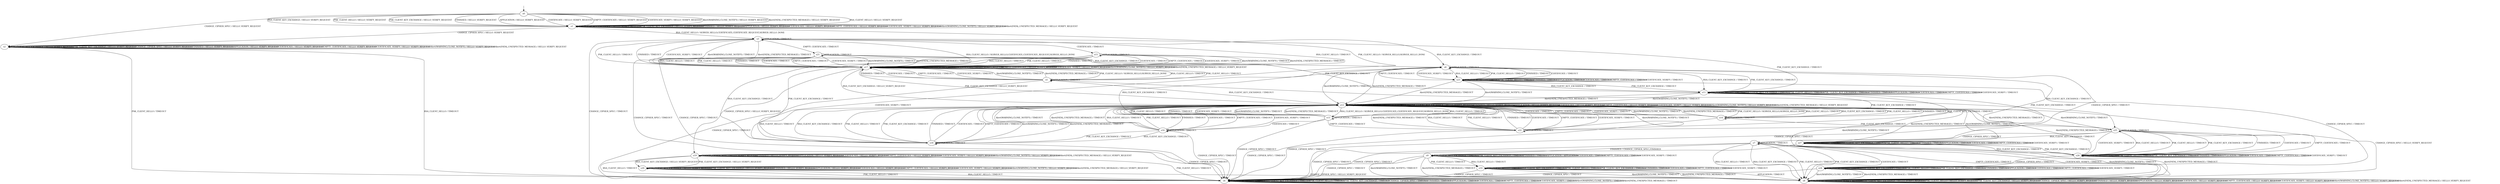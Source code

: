 digraph h10 {
s0 [label="s0"];
s1 [label="s1"];
s2 [label="s2"];
s3 [label="s3"];
s4 [label="s4"];
s5 [label="s5"];
s6 [label="s6"];
s11 [label="s11"];
s12 [label="s12"];
s15 [label="s15"];
s17 [label="s17"];
s21 [label="s21"];
s25 [label="s25"];
s7 [label="s7"];
s13 [label="s13"];
s14 [label="s14"];
s18 [label="s18"];
s19 [label="s19"];
s23 [label="s23"];
s26 [label="s26"];
s27 [label="s27"];
s8 [label="s8"];
s9 [label="s9"];
s16 [label="s16"];
s20 [label="s20"];
s22 [label="s22"];
s24 [label="s24"];
s10 [label="s10"];
s0 -> s1 [label="RSA_CLIENT_HELLO / HELLO_VERIFY_REQUEST"];
s0 -> s1 [label="RSA_CLIENT_KEY_EXCHANGE / HELLO_VERIFY_REQUEST"];
s0 -> s1 [label="PSK_CLIENT_HELLO / HELLO_VERIFY_REQUEST"];
s0 -> s1 [label="PSK_CLIENT_KEY_EXCHANGE / HELLO_VERIFY_REQUEST"];
s0 -> s2 [label="CHANGE_CIPHER_SPEC / HELLO_VERIFY_REQUEST"];
s0 -> s1 [label="FINISHED / HELLO_VERIFY_REQUEST"];
s0 -> s1 [label="APPLICATION / HELLO_VERIFY_REQUEST"];
s0 -> s1 [label="CERTIFICATE / HELLO_VERIFY_REQUEST"];
s0 -> s1 [label="EMPTY_CERTIFICATE / HELLO_VERIFY_REQUEST"];
s0 -> s1 [label="CERTIFICATE_VERIFY / HELLO_VERIFY_REQUEST"];
s0 -> s1 [label="Alert(WARNING,CLOSE_NOTIFY) / HELLO_VERIFY_REQUEST"];
s0 -> s1 [label="Alert(FATAL,UNEXPECTED_MESSAGE) / HELLO_VERIFY_REQUEST"];
s1 -> s3 [label="RSA_CLIENT_HELLO / SERVER_HELLO,CERTIFICATE,CERTIFICATE_REQUEST,SERVER_HELLO_DONE"];
s1 -> s1 [label="RSA_CLIENT_KEY_EXCHANGE / HELLO_VERIFY_REQUEST"];
s1 -> s5 [label="PSK_CLIENT_HELLO / SERVER_HELLO,SERVER_HELLO_DONE"];
s1 -> s1 [label="PSK_CLIENT_KEY_EXCHANGE / HELLO_VERIFY_REQUEST"];
s1 -> s2 [label="CHANGE_CIPHER_SPEC / HELLO_VERIFY_REQUEST"];
s1 -> s1 [label="FINISHED / HELLO_VERIFY_REQUEST"];
s1 -> s1 [label="APPLICATION / HELLO_VERIFY_REQUEST"];
s1 -> s1 [label="CERTIFICATE / HELLO_VERIFY_REQUEST"];
s1 -> s1 [label="EMPTY_CERTIFICATE / HELLO_VERIFY_REQUEST"];
s1 -> s1 [label="CERTIFICATE_VERIFY / HELLO_VERIFY_REQUEST"];
s1 -> s1 [label="Alert(WARNING,CLOSE_NOTIFY) / HELLO_VERIFY_REQUEST"];
s1 -> s1 [label="Alert(FATAL,UNEXPECTED_MESSAGE) / HELLO_VERIFY_REQUEST"];
s2 -> s4 [label="RSA_CLIENT_HELLO / TIMEOUT"];
s2 -> s2 [label="RSA_CLIENT_KEY_EXCHANGE / HELLO_VERIFY_REQUEST"];
s2 -> s4 [label="PSK_CLIENT_HELLO / TIMEOUT"];
s2 -> s2 [label="PSK_CLIENT_KEY_EXCHANGE / HELLO_VERIFY_REQUEST"];
s2 -> s2 [label="CHANGE_CIPHER_SPEC / HELLO_VERIFY_REQUEST"];
s2 -> s2 [label="FINISHED / HELLO_VERIFY_REQUEST"];
s2 -> s2 [label="APPLICATION / HELLO_VERIFY_REQUEST"];
s2 -> s2 [label="CERTIFICATE / HELLO_VERIFY_REQUEST"];
s2 -> s2 [label="EMPTY_CERTIFICATE / HELLO_VERIFY_REQUEST"];
s2 -> s2 [label="CERTIFICATE_VERIFY / HELLO_VERIFY_REQUEST"];
s2 -> s2 [label="Alert(WARNING,CLOSE_NOTIFY) / HELLO_VERIFY_REQUEST"];
s2 -> s2 [label="Alert(FATAL,UNEXPECTED_MESSAGE) / HELLO_VERIFY_REQUEST"];
s3 -> s17 [label="RSA_CLIENT_HELLO / TIMEOUT"];
s3 -> s6 [label="RSA_CLIENT_KEY_EXCHANGE / TIMEOUT"];
s3 -> s17 [label="PSK_CLIENT_HELLO / TIMEOUT"];
s3 -> s11 [label="PSK_CLIENT_KEY_EXCHANGE / TIMEOUT"];
s3 -> s4 [label="CHANGE_CIPHER_SPEC / TIMEOUT"];
s3 -> s17 [label="FINISHED / TIMEOUT"];
s3 -> s3 [label="APPLICATION / TIMEOUT"];
s3 -> s15 [label="CERTIFICATE / TIMEOUT"];
s3 -> s21 [label="EMPTY_CERTIFICATE / TIMEOUT"];
s3 -> s17 [label="CERTIFICATE_VERIFY / TIMEOUT"];
s3 -> s17 [label="Alert(WARNING,CLOSE_NOTIFY) / TIMEOUT"];
s3 -> s17 [label="Alert(FATAL,UNEXPECTED_MESSAGE) / TIMEOUT"];
s4 -> s4 [label="RSA_CLIENT_HELLO / TIMEOUT"];
s4 -> s4 [label="RSA_CLIENT_KEY_EXCHANGE / TIMEOUT"];
s4 -> s4 [label="PSK_CLIENT_HELLO / TIMEOUT"];
s4 -> s4 [label="PSK_CLIENT_KEY_EXCHANGE / TIMEOUT"];
s4 -> s4 [label="CHANGE_CIPHER_SPEC / TIMEOUT"];
s4 -> s4 [label="FINISHED / TIMEOUT"];
s4 -> s4 [label="APPLICATION / TIMEOUT"];
s4 -> s4 [label="CERTIFICATE / TIMEOUT"];
s4 -> s4 [label="EMPTY_CERTIFICATE / TIMEOUT"];
s4 -> s4 [label="CERTIFICATE_VERIFY / TIMEOUT"];
s4 -> s4 [label="Alert(WARNING,CLOSE_NOTIFY) / TIMEOUT"];
s4 -> s4 [label="Alert(FATAL,UNEXPECTED_MESSAGE) / TIMEOUT"];
s5 -> s17 [label="RSA_CLIENT_HELLO / TIMEOUT"];
s5 -> s12 [label="RSA_CLIENT_KEY_EXCHANGE / TIMEOUT"];
s5 -> s17 [label="PSK_CLIENT_HELLO / TIMEOUT"];
s5 -> s25 [label="PSK_CLIENT_KEY_EXCHANGE / TIMEOUT"];
s5 -> s4 [label="CHANGE_CIPHER_SPEC / TIMEOUT"];
s5 -> s17 [label="FINISHED / TIMEOUT"];
s5 -> s5 [label="APPLICATION / TIMEOUT"];
s5 -> s17 [label="CERTIFICATE / TIMEOUT"];
s5 -> s17 [label="EMPTY_CERTIFICATE / TIMEOUT"];
s5 -> s17 [label="CERTIFICATE_VERIFY / TIMEOUT"];
s5 -> s17 [label="Alert(WARNING,CLOSE_NOTIFY) / TIMEOUT"];
s5 -> s17 [label="Alert(FATAL,UNEXPECTED_MESSAGE) / TIMEOUT"];
s6 -> s23 [label="RSA_CLIENT_HELLO / TIMEOUT"];
s6 -> s11 [label="RSA_CLIENT_KEY_EXCHANGE / TIMEOUT"];
s6 -> s23 [label="PSK_CLIENT_HELLO / TIMEOUT"];
s6 -> s11 [label="PSK_CLIENT_KEY_EXCHANGE / TIMEOUT"];
s6 -> s7 [label="CHANGE_CIPHER_SPEC / TIMEOUT"];
s6 -> s23 [label="FINISHED / TIMEOUT"];
s6 -> s6 [label="APPLICATION / TIMEOUT"];
s6 -> s23 [label="CERTIFICATE / TIMEOUT"];
s6 -> s23 [label="EMPTY_CERTIFICATE / TIMEOUT"];
s6 -> s23 [label="CERTIFICATE_VERIFY / TIMEOUT"];
s6 -> s12 [label="Alert(WARNING,CLOSE_NOTIFY) / TIMEOUT"];
s6 -> s12 [label="Alert(FATAL,UNEXPECTED_MESSAGE) / TIMEOUT"];
s11 -> s11 [label="RSA_CLIENT_HELLO / TIMEOUT"];
s11 -> s11 [label="RSA_CLIENT_KEY_EXCHANGE / TIMEOUT"];
s11 -> s11 [label="PSK_CLIENT_HELLO / TIMEOUT"];
s11 -> s11 [label="PSK_CLIENT_KEY_EXCHANGE / TIMEOUT"];
s11 -> s4 [label="CHANGE_CIPHER_SPEC / TIMEOUT"];
s11 -> s11 [label="FINISHED / TIMEOUT"];
s11 -> s11 [label="APPLICATION / TIMEOUT"];
s11 -> s11 [label="CERTIFICATE / TIMEOUT"];
s11 -> s11 [label="EMPTY_CERTIFICATE / TIMEOUT"];
s11 -> s11 [label="CERTIFICATE_VERIFY / TIMEOUT"];
s11 -> s12 [label="Alert(WARNING,CLOSE_NOTIFY) / TIMEOUT"];
s11 -> s12 [label="Alert(FATAL,UNEXPECTED_MESSAGE) / TIMEOUT"];
s12 -> s13 [label="RSA_CLIENT_HELLO / SERVER_HELLO,CERTIFICATE,CERTIFICATE_REQUEST,SERVER_HELLO_DONE"];
s12 -> s12 [label="RSA_CLIENT_KEY_EXCHANGE / HELLO_VERIFY_REQUEST"];
s12 -> s14 [label="PSK_CLIENT_HELLO / SERVER_HELLO,SERVER_HELLO_DONE"];
s12 -> s12 [label="PSK_CLIENT_KEY_EXCHANGE / HELLO_VERIFY_REQUEST"];
s12 -> s8 [label="CHANGE_CIPHER_SPEC / HELLO_VERIFY_REQUEST"];
s12 -> s12 [label="FINISHED / HELLO_VERIFY_REQUEST"];
s12 -> s12 [label="APPLICATION / HELLO_VERIFY_REQUEST"];
s12 -> s12 [label="CERTIFICATE / HELLO_VERIFY_REQUEST"];
s12 -> s12 [label="EMPTY_CERTIFICATE / HELLO_VERIFY_REQUEST"];
s12 -> s12 [label="CERTIFICATE_VERIFY / HELLO_VERIFY_REQUEST"];
s12 -> s12 [label="Alert(WARNING,CLOSE_NOTIFY) / HELLO_VERIFY_REQUEST"];
s12 -> s12 [label="Alert(FATAL,UNEXPECTED_MESSAGE) / HELLO_VERIFY_REQUEST"];
s15 -> s17 [label="RSA_CLIENT_HELLO / TIMEOUT"];
s15 -> s18 [label="RSA_CLIENT_KEY_EXCHANGE / TIMEOUT"];
s15 -> s17 [label="PSK_CLIENT_HELLO / TIMEOUT"];
s15 -> s18 [label="PSK_CLIENT_KEY_EXCHANGE / TIMEOUT"];
s15 -> s4 [label="CHANGE_CIPHER_SPEC / TIMEOUT"];
s15 -> s17 [label="FINISHED / TIMEOUT"];
s15 -> s15 [label="APPLICATION / TIMEOUT"];
s15 -> s17 [label="CERTIFICATE / TIMEOUT"];
s15 -> s17 [label="EMPTY_CERTIFICATE / TIMEOUT"];
s15 -> s17 [label="CERTIFICATE_VERIFY / TIMEOUT"];
s15 -> s17 [label="Alert(WARNING,CLOSE_NOTIFY) / TIMEOUT"];
s15 -> s17 [label="Alert(FATAL,UNEXPECTED_MESSAGE) / TIMEOUT"];
s17 -> s3 [label="RSA_CLIENT_HELLO / SERVER_HELLO,CERTIFICATE,CERTIFICATE_REQUEST,SERVER_HELLO_DONE"];
s17 -> s12 [label="RSA_CLIENT_KEY_EXCHANGE / HELLO_VERIFY_REQUEST"];
s17 -> s5 [label="PSK_CLIENT_HELLO / SERVER_HELLO,SERVER_HELLO_DONE"];
s17 -> s12 [label="PSK_CLIENT_KEY_EXCHANGE / HELLO_VERIFY_REQUEST"];
s17 -> s19 [label="CHANGE_CIPHER_SPEC / HELLO_VERIFY_REQUEST"];
s17 -> s17 [label="FINISHED / HELLO_VERIFY_REQUEST"];
s17 -> s17 [label="APPLICATION / HELLO_VERIFY_REQUEST"];
s17 -> s17 [label="CERTIFICATE / HELLO_VERIFY_REQUEST"];
s17 -> s17 [label="EMPTY_CERTIFICATE / HELLO_VERIFY_REQUEST"];
s17 -> s17 [label="CERTIFICATE_VERIFY / HELLO_VERIFY_REQUEST"];
s17 -> s17 [label="Alert(WARNING,CLOSE_NOTIFY) / HELLO_VERIFY_REQUEST"];
s17 -> s17 [label="Alert(FATAL,UNEXPECTED_MESSAGE) / HELLO_VERIFY_REQUEST"];
s21 -> s17 [label="RSA_CLIENT_HELLO / TIMEOUT"];
s21 -> s6 [label="RSA_CLIENT_KEY_EXCHANGE / TIMEOUT"];
s21 -> s17 [label="PSK_CLIENT_HELLO / TIMEOUT"];
s21 -> s11 [label="PSK_CLIENT_KEY_EXCHANGE / TIMEOUT"];
s21 -> s4 [label="CHANGE_CIPHER_SPEC / TIMEOUT"];
s21 -> s17 [label="FINISHED / TIMEOUT"];
s21 -> s21 [label="APPLICATION / TIMEOUT"];
s21 -> s17 [label="CERTIFICATE / TIMEOUT"];
s21 -> s17 [label="EMPTY_CERTIFICATE / TIMEOUT"];
s21 -> s17 [label="CERTIFICATE_VERIFY / TIMEOUT"];
s21 -> s17 [label="Alert(WARNING,CLOSE_NOTIFY) / TIMEOUT"];
s21 -> s17 [label="Alert(FATAL,UNEXPECTED_MESSAGE) / TIMEOUT"];
s25 -> s26 [label="RSA_CLIENT_HELLO / TIMEOUT"];
s25 -> s27 [label="RSA_CLIENT_KEY_EXCHANGE / TIMEOUT"];
s25 -> s26 [label="PSK_CLIENT_HELLO / TIMEOUT"];
s25 -> s26 [label="PSK_CLIENT_KEY_EXCHANGE / TIMEOUT"];
s25 -> s7 [label="CHANGE_CIPHER_SPEC / TIMEOUT"];
s25 -> s26 [label="FINISHED / TIMEOUT"];
s25 -> s25 [label="APPLICATION / TIMEOUT"];
s25 -> s26 [label="CERTIFICATE / TIMEOUT"];
s25 -> s26 [label="EMPTY_CERTIFICATE / TIMEOUT"];
s25 -> s26 [label="CERTIFICATE_VERIFY / TIMEOUT"];
s25 -> s12 [label="Alert(WARNING,CLOSE_NOTIFY) / TIMEOUT"];
s25 -> s12 [label="Alert(FATAL,UNEXPECTED_MESSAGE) / TIMEOUT"];
s7 -> s8 [label="RSA_CLIENT_HELLO / TIMEOUT"];
s7 -> s8 [label="RSA_CLIENT_KEY_EXCHANGE / TIMEOUT"];
s7 -> s8 [label="PSK_CLIENT_HELLO / TIMEOUT"];
s7 -> s8 [label="PSK_CLIENT_KEY_EXCHANGE / TIMEOUT"];
s7 -> s4 [label="CHANGE_CIPHER_SPEC / TIMEOUT"];
s7 -> s9 [label="FINISHED / CHANGE_CIPHER_SPEC,FINISHED"];
s7 -> s7 [label="APPLICATION / TIMEOUT"];
s7 -> s8 [label="CERTIFICATE / TIMEOUT"];
s7 -> s8 [label="EMPTY_CERTIFICATE / TIMEOUT"];
s7 -> s8 [label="CERTIFICATE_VERIFY / TIMEOUT"];
s7 -> s8 [label="Alert(WARNING,CLOSE_NOTIFY) / TIMEOUT"];
s7 -> s8 [label="Alert(FATAL,UNEXPECTED_MESSAGE) / TIMEOUT"];
s13 -> s12 [label="RSA_CLIENT_HELLO / TIMEOUT"];
s13 -> s6 [label="RSA_CLIENT_KEY_EXCHANGE / TIMEOUT"];
s13 -> s12 [label="PSK_CLIENT_HELLO / TIMEOUT"];
s13 -> s11 [label="PSK_CLIENT_KEY_EXCHANGE / TIMEOUT"];
s13 -> s4 [label="CHANGE_CIPHER_SPEC / TIMEOUT"];
s13 -> s12 [label="FINISHED / TIMEOUT"];
s13 -> s13 [label="APPLICATION / TIMEOUT"];
s13 -> s16 [label="CERTIFICATE / TIMEOUT"];
s13 -> s22 [label="EMPTY_CERTIFICATE / TIMEOUT"];
s13 -> s12 [label="CERTIFICATE_VERIFY / TIMEOUT"];
s13 -> s12 [label="Alert(WARNING,CLOSE_NOTIFY) / TIMEOUT"];
s13 -> s12 [label="Alert(FATAL,UNEXPECTED_MESSAGE) / TIMEOUT"];
s14 -> s12 [label="RSA_CLIENT_HELLO / TIMEOUT"];
s14 -> s12 [label="RSA_CLIENT_KEY_EXCHANGE / TIMEOUT"];
s14 -> s12 [label="PSK_CLIENT_HELLO / TIMEOUT"];
s14 -> s25 [label="PSK_CLIENT_KEY_EXCHANGE / TIMEOUT"];
s14 -> s4 [label="CHANGE_CIPHER_SPEC / TIMEOUT"];
s14 -> s12 [label="FINISHED / TIMEOUT"];
s14 -> s14 [label="APPLICATION / TIMEOUT"];
s14 -> s12 [label="CERTIFICATE / TIMEOUT"];
s14 -> s12 [label="EMPTY_CERTIFICATE / TIMEOUT"];
s14 -> s12 [label="CERTIFICATE_VERIFY / TIMEOUT"];
s14 -> s12 [label="Alert(WARNING,CLOSE_NOTIFY) / TIMEOUT"];
s14 -> s12 [label="Alert(FATAL,UNEXPECTED_MESSAGE) / TIMEOUT"];
s18 -> s12 [label="RSA_CLIENT_HELLO / TIMEOUT"];
s18 -> s12 [label="RSA_CLIENT_KEY_EXCHANGE / TIMEOUT"];
s18 -> s12 [label="PSK_CLIENT_HELLO / TIMEOUT"];
s18 -> s12 [label="PSK_CLIENT_KEY_EXCHANGE / TIMEOUT"];
s18 -> s4 [label="CHANGE_CIPHER_SPEC / TIMEOUT"];
s18 -> s12 [label="FINISHED / TIMEOUT"];
s18 -> s18 [label="APPLICATION / TIMEOUT"];
s18 -> s12 [label="CERTIFICATE / TIMEOUT"];
s18 -> s12 [label="EMPTY_CERTIFICATE / TIMEOUT"];
s18 -> s6 [label="CERTIFICATE_VERIFY / TIMEOUT"];
s18 -> s12 [label="Alert(WARNING,CLOSE_NOTIFY) / TIMEOUT"];
s18 -> s12 [label="Alert(FATAL,UNEXPECTED_MESSAGE) / TIMEOUT"];
s19 -> s4 [label="RSA_CLIENT_HELLO / TIMEOUT"];
s19 -> s20 [label="RSA_CLIENT_KEY_EXCHANGE / HELLO_VERIFY_REQUEST"];
s19 -> s4 [label="PSK_CLIENT_HELLO / TIMEOUT"];
s19 -> s20 [label="PSK_CLIENT_KEY_EXCHANGE / HELLO_VERIFY_REQUEST"];
s19 -> s19 [label="CHANGE_CIPHER_SPEC / HELLO_VERIFY_REQUEST"];
s19 -> s19 [label="FINISHED / HELLO_VERIFY_REQUEST"];
s19 -> s19 [label="APPLICATION / HELLO_VERIFY_REQUEST"];
s19 -> s19 [label="CERTIFICATE / HELLO_VERIFY_REQUEST"];
s19 -> s19 [label="EMPTY_CERTIFICATE / HELLO_VERIFY_REQUEST"];
s19 -> s19 [label="CERTIFICATE_VERIFY / HELLO_VERIFY_REQUEST"];
s19 -> s19 [label="Alert(WARNING,CLOSE_NOTIFY) / HELLO_VERIFY_REQUEST"];
s19 -> s19 [label="Alert(FATAL,UNEXPECTED_MESSAGE) / HELLO_VERIFY_REQUEST"];
s23 -> s23 [label="RSA_CLIENT_HELLO / TIMEOUT"];
s23 -> s11 [label="RSA_CLIENT_KEY_EXCHANGE / TIMEOUT"];
s23 -> s23 [label="PSK_CLIENT_HELLO / TIMEOUT"];
s23 -> s11 [label="PSK_CLIENT_KEY_EXCHANGE / TIMEOUT"];
s23 -> s24 [label="CHANGE_CIPHER_SPEC / TIMEOUT"];
s23 -> s23 [label="FINISHED / TIMEOUT"];
s23 -> s23 [label="APPLICATION / TIMEOUT"];
s23 -> s23 [label="CERTIFICATE / TIMEOUT"];
s23 -> s23 [label="EMPTY_CERTIFICATE / TIMEOUT"];
s23 -> s23 [label="CERTIFICATE_VERIFY / TIMEOUT"];
s23 -> s12 [label="Alert(WARNING,CLOSE_NOTIFY) / TIMEOUT"];
s23 -> s12 [label="Alert(FATAL,UNEXPECTED_MESSAGE) / TIMEOUT"];
s26 -> s26 [label="RSA_CLIENT_HELLO / TIMEOUT"];
s26 -> s27 [label="RSA_CLIENT_KEY_EXCHANGE / TIMEOUT"];
s26 -> s26 [label="PSK_CLIENT_HELLO / TIMEOUT"];
s26 -> s26 [label="PSK_CLIENT_KEY_EXCHANGE / TIMEOUT"];
s26 -> s24 [label="CHANGE_CIPHER_SPEC / TIMEOUT"];
s26 -> s26 [label="FINISHED / TIMEOUT"];
s26 -> s26 [label="APPLICATION / TIMEOUT"];
s26 -> s26 [label="CERTIFICATE / TIMEOUT"];
s26 -> s26 [label="EMPTY_CERTIFICATE / TIMEOUT"];
s26 -> s26 [label="CERTIFICATE_VERIFY / TIMEOUT"];
s26 -> s12 [label="Alert(WARNING,CLOSE_NOTIFY) / TIMEOUT"];
s26 -> s12 [label="Alert(FATAL,UNEXPECTED_MESSAGE) / TIMEOUT"];
s27 -> s27 [label="RSA_CLIENT_HELLO / TIMEOUT"];
s27 -> s27 [label="RSA_CLIENT_KEY_EXCHANGE / TIMEOUT"];
s27 -> s27 [label="PSK_CLIENT_HELLO / TIMEOUT"];
s27 -> s26 [label="PSK_CLIENT_KEY_EXCHANGE / TIMEOUT"];
s27 -> s4 [label="CHANGE_CIPHER_SPEC / TIMEOUT"];
s27 -> s27 [label="FINISHED / TIMEOUT"];
s27 -> s27 [label="APPLICATION / TIMEOUT"];
s27 -> s27 [label="CERTIFICATE / TIMEOUT"];
s27 -> s27 [label="EMPTY_CERTIFICATE / TIMEOUT"];
s27 -> s27 [label="CERTIFICATE_VERIFY / TIMEOUT"];
s27 -> s12 [label="Alert(WARNING,CLOSE_NOTIFY) / TIMEOUT"];
s27 -> s12 [label="Alert(FATAL,UNEXPECTED_MESSAGE) / TIMEOUT"];
s8 -> s8 [label="RSA_CLIENT_HELLO / HELLO_VERIFY_REQUEST"];
s8 -> s8 [label="RSA_CLIENT_KEY_EXCHANGE / HELLO_VERIFY_REQUEST"];
s8 -> s8 [label="PSK_CLIENT_HELLO / HELLO_VERIFY_REQUEST"];
s8 -> s8 [label="PSK_CLIENT_KEY_EXCHANGE / HELLO_VERIFY_REQUEST"];
s8 -> s8 [label="CHANGE_CIPHER_SPEC / HELLO_VERIFY_REQUEST"];
s8 -> s8 [label="FINISHED / HELLO_VERIFY_REQUEST"];
s8 -> s8 [label="APPLICATION / HELLO_VERIFY_REQUEST"];
s8 -> s8 [label="CERTIFICATE / HELLO_VERIFY_REQUEST"];
s8 -> s8 [label="EMPTY_CERTIFICATE / HELLO_VERIFY_REQUEST"];
s8 -> s8 [label="CERTIFICATE_VERIFY / HELLO_VERIFY_REQUEST"];
s8 -> s8 [label="Alert(WARNING,CLOSE_NOTIFY) / HELLO_VERIFY_REQUEST"];
s8 -> s8 [label="Alert(FATAL,UNEXPECTED_MESSAGE) / HELLO_VERIFY_REQUEST"];
s9 -> s10 [label="RSA_CLIENT_HELLO / TIMEOUT"];
s9 -> s9 [label="RSA_CLIENT_KEY_EXCHANGE / TIMEOUT"];
s9 -> s10 [label="PSK_CLIENT_HELLO / TIMEOUT"];
s9 -> s9 [label="PSK_CLIENT_KEY_EXCHANGE / TIMEOUT"];
s9 -> s4 [label="CHANGE_CIPHER_SPEC / TIMEOUT"];
s9 -> s9 [label="FINISHED / TIMEOUT"];
s9 -> s9 [label="APPLICATION / APPLICATION"];
s9 -> s9 [label="CERTIFICATE / TIMEOUT"];
s9 -> s9 [label="EMPTY_CERTIFICATE / TIMEOUT"];
s9 -> s9 [label="CERTIFICATE_VERIFY / TIMEOUT"];
s9 -> s8 [label="Alert(WARNING,CLOSE_NOTIFY) / TIMEOUT"];
s9 -> s8 [label="Alert(FATAL,UNEXPECTED_MESSAGE) / TIMEOUT"];
s16 -> s12 [label="RSA_CLIENT_HELLO / TIMEOUT"];
s16 -> s18 [label="RSA_CLIENT_KEY_EXCHANGE / TIMEOUT"];
s16 -> s12 [label="PSK_CLIENT_HELLO / TIMEOUT"];
s16 -> s18 [label="PSK_CLIENT_KEY_EXCHANGE / TIMEOUT"];
s16 -> s4 [label="CHANGE_CIPHER_SPEC / TIMEOUT"];
s16 -> s12 [label="FINISHED / TIMEOUT"];
s16 -> s16 [label="APPLICATION / TIMEOUT"];
s16 -> s12 [label="CERTIFICATE / TIMEOUT"];
s16 -> s12 [label="EMPTY_CERTIFICATE / TIMEOUT"];
s16 -> s12 [label="CERTIFICATE_VERIFY / TIMEOUT"];
s16 -> s12 [label="Alert(WARNING,CLOSE_NOTIFY) / TIMEOUT"];
s16 -> s12 [label="Alert(FATAL,UNEXPECTED_MESSAGE) / TIMEOUT"];
s20 -> s4 [label="RSA_CLIENT_HELLO / TIMEOUT"];
s20 -> s20 [label="RSA_CLIENT_KEY_EXCHANGE / HELLO_VERIFY_REQUEST"];
s20 -> s4 [label="PSK_CLIENT_HELLO / TIMEOUT"];
s20 -> s20 [label="PSK_CLIENT_KEY_EXCHANGE / HELLO_VERIFY_REQUEST"];
s20 -> s8 [label="CHANGE_CIPHER_SPEC / HELLO_VERIFY_REQUEST"];
s20 -> s20 [label="FINISHED / HELLO_VERIFY_REQUEST"];
s20 -> s20 [label="APPLICATION / HELLO_VERIFY_REQUEST"];
s20 -> s20 [label="CERTIFICATE / HELLO_VERIFY_REQUEST"];
s20 -> s20 [label="EMPTY_CERTIFICATE / HELLO_VERIFY_REQUEST"];
s20 -> s20 [label="CERTIFICATE_VERIFY / HELLO_VERIFY_REQUEST"];
s20 -> s20 [label="Alert(WARNING,CLOSE_NOTIFY) / HELLO_VERIFY_REQUEST"];
s20 -> s20 [label="Alert(FATAL,UNEXPECTED_MESSAGE) / HELLO_VERIFY_REQUEST"];
s22 -> s12 [label="RSA_CLIENT_HELLO / TIMEOUT"];
s22 -> s6 [label="RSA_CLIENT_KEY_EXCHANGE / TIMEOUT"];
s22 -> s12 [label="PSK_CLIENT_HELLO / TIMEOUT"];
s22 -> s11 [label="PSK_CLIENT_KEY_EXCHANGE / TIMEOUT"];
s22 -> s4 [label="CHANGE_CIPHER_SPEC / TIMEOUT"];
s22 -> s12 [label="FINISHED / TIMEOUT"];
s22 -> s22 [label="APPLICATION / TIMEOUT"];
s22 -> s12 [label="CERTIFICATE / TIMEOUT"];
s22 -> s12 [label="EMPTY_CERTIFICATE / TIMEOUT"];
s22 -> s12 [label="CERTIFICATE_VERIFY / TIMEOUT"];
s22 -> s12 [label="Alert(WARNING,CLOSE_NOTIFY) / TIMEOUT"];
s22 -> s12 [label="Alert(FATAL,UNEXPECTED_MESSAGE) / TIMEOUT"];
s24 -> s24 [label="RSA_CLIENT_HELLO / TIMEOUT"];
s24 -> s24 [label="RSA_CLIENT_KEY_EXCHANGE / TIMEOUT"];
s24 -> s24 [label="PSK_CLIENT_HELLO / TIMEOUT"];
s24 -> s24 [label="PSK_CLIENT_KEY_EXCHANGE / TIMEOUT"];
s24 -> s4 [label="CHANGE_CIPHER_SPEC / TIMEOUT"];
s24 -> s24 [label="FINISHED / TIMEOUT"];
s24 -> s24 [label="APPLICATION / TIMEOUT"];
s24 -> s24 [label="CERTIFICATE / TIMEOUT"];
s24 -> s24 [label="EMPTY_CERTIFICATE / TIMEOUT"];
s24 -> s24 [label="CERTIFICATE_VERIFY / TIMEOUT"];
s24 -> s8 [label="Alert(WARNING,CLOSE_NOTIFY) / TIMEOUT"];
s24 -> s8 [label="Alert(FATAL,UNEXPECTED_MESSAGE) / TIMEOUT"];
s10 -> s10 [label="RSA_CLIENT_HELLO / TIMEOUT"];
s10 -> s10 [label="RSA_CLIENT_KEY_EXCHANGE / TIMEOUT"];
s10 -> s10 [label="PSK_CLIENT_HELLO / TIMEOUT"];
s10 -> s10 [label="PSK_CLIENT_KEY_EXCHANGE / TIMEOUT"];
s10 -> s4 [label="CHANGE_CIPHER_SPEC / TIMEOUT"];
s10 -> s10 [label="FINISHED / TIMEOUT"];
s10 -> s8 [label="APPLICATION / TIMEOUT"];
s10 -> s10 [label="CERTIFICATE / TIMEOUT"];
s10 -> s10 [label="EMPTY_CERTIFICATE / TIMEOUT"];
s10 -> s10 [label="CERTIFICATE_VERIFY / TIMEOUT"];
s10 -> s8 [label="Alert(WARNING,CLOSE_NOTIFY) / TIMEOUT"];
s10 -> s8 [label="Alert(FATAL,UNEXPECTED_MESSAGE) / TIMEOUT"];
__start0 [shape=none, label=""];
__start0 -> s0 [label=""];
}
